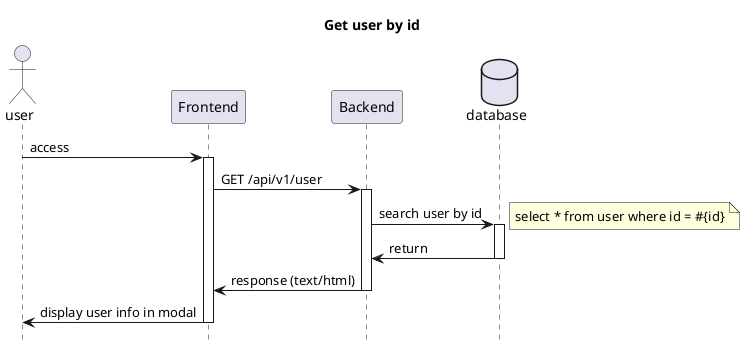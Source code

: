 @startuml Get user by id
title Get user by id

hide footbox
actor user
Participant Frontend as FE
Participant Backend as BE
database database as DB

user -> FE : access
activate FE

  FE -> BE : GET /api/v1/user
  activate BE

    BE -> DB : search user by id
    activate DB
    note right
        select * from user where id = #{id}
    end note
    DB -> BE : return
    deactivate DB

  BE -> FE : response (text/html)
  deactivate BE

FE -> user : display user info in modal
deactivate FE

@enduml